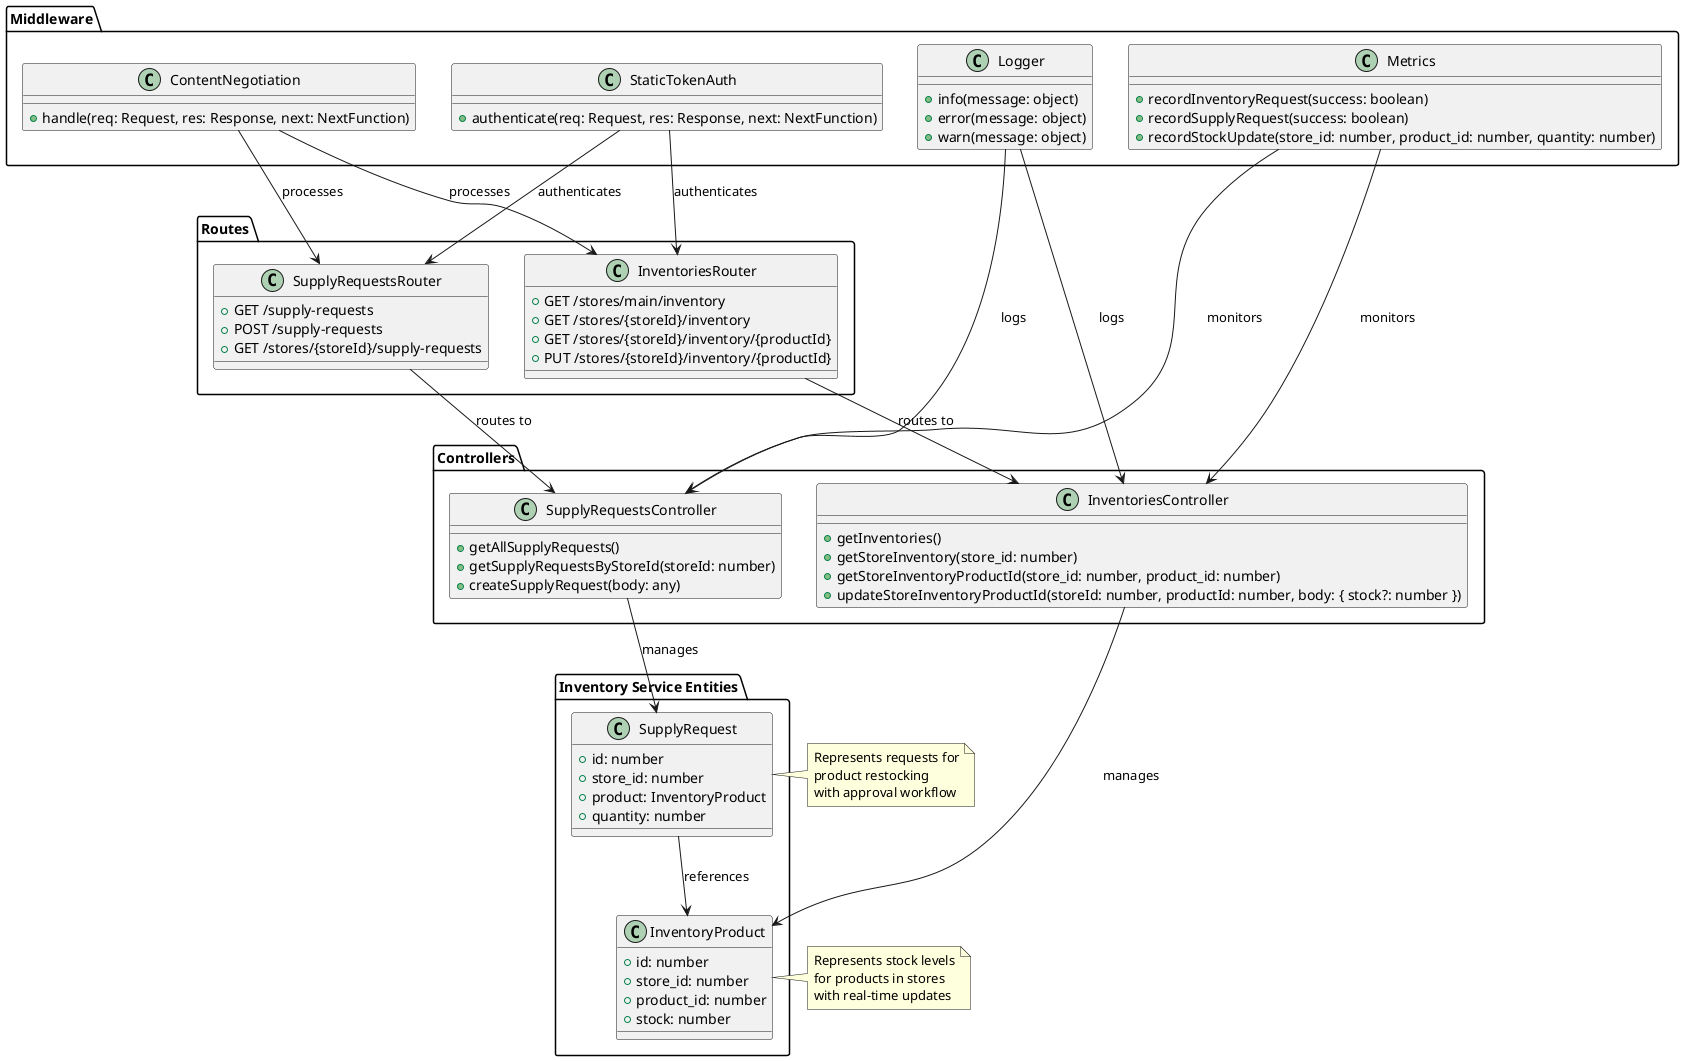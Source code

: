 @startuml inventory-service-class-diagram

package "Inventory Service Entities" {
    class InventoryProduct {
        + id: number
        + store_id: number
        + product_id: number
        + stock: number
    }

    class SupplyRequest {
        + id: number
        + store_id: number
        + product: InventoryProduct
        + quantity: number
    }
}

package "Controllers" {
    class InventoriesController {
        + getInventories()
        + getStoreInventory(store_id: number)
        + getStoreInventoryProductId(store_id: number, product_id: number)
        + updateStoreInventoryProductId(storeId: number, productId: number, body: { stock?: number })
    }

    class SupplyRequestsController {
        + getAllSupplyRequests()
        + getSupplyRequestsByStoreId(storeId: number)
        + createSupplyRequest(body: any)
    }
}

package "Middleware" {
    class ContentNegotiation {
        + handle(req: Request, res: Response, next: NextFunction)
    }

    class Logger {
        + info(message: object)
        + error(message: object)
        + warn(message: object)
    }

    class Metrics {
        + recordInventoryRequest(success: boolean)
        + recordSupplyRequest(success: boolean)
        + recordStockUpdate(store_id: number, product_id: number, quantity: number)
    }

    class StaticTokenAuth {
        + authenticate(req: Request, res: Response, next: NextFunction)
    }
}

package "Routes" {
    class InventoriesRouter {
        + GET /stores/main/inventory
        + GET /stores/{storeId}/inventory
        + GET /stores/{storeId}/inventory/{productId}
        + PUT /stores/{storeId}/inventory/{productId}
    }

    class SupplyRequestsRouter {
        + GET /supply-requests
        + POST /supply-requests
        + GET /stores/{storeId}/supply-requests
    }
}

' Relationships
InventoriesController --> InventoryProduct : manages
SupplyRequestsController --> SupplyRequest : manages
SupplyRequest --> InventoryProduct : references

InventoriesRouter --> InventoriesController : routes to
SupplyRequestsRouter --> SupplyRequestsController : routes to

ContentNegotiation --> InventoriesRouter : processes
ContentNegotiation --> SupplyRequestsRouter : processes

Logger --> InventoriesController : logs
Logger --> SupplyRequestsController : logs

Metrics --> InventoriesController : monitors
Metrics --> SupplyRequestsController : monitors

StaticTokenAuth --> InventoriesRouter : authenticates
StaticTokenAuth --> SupplyRequestsRouter : authenticates

note right of InventoryProduct
  Represents stock levels
  for products in stores
  with real-time updates
end note

note right of SupplyRequest
  Represents requests for
  product restocking
  with approval workflow
end note

@enduml

